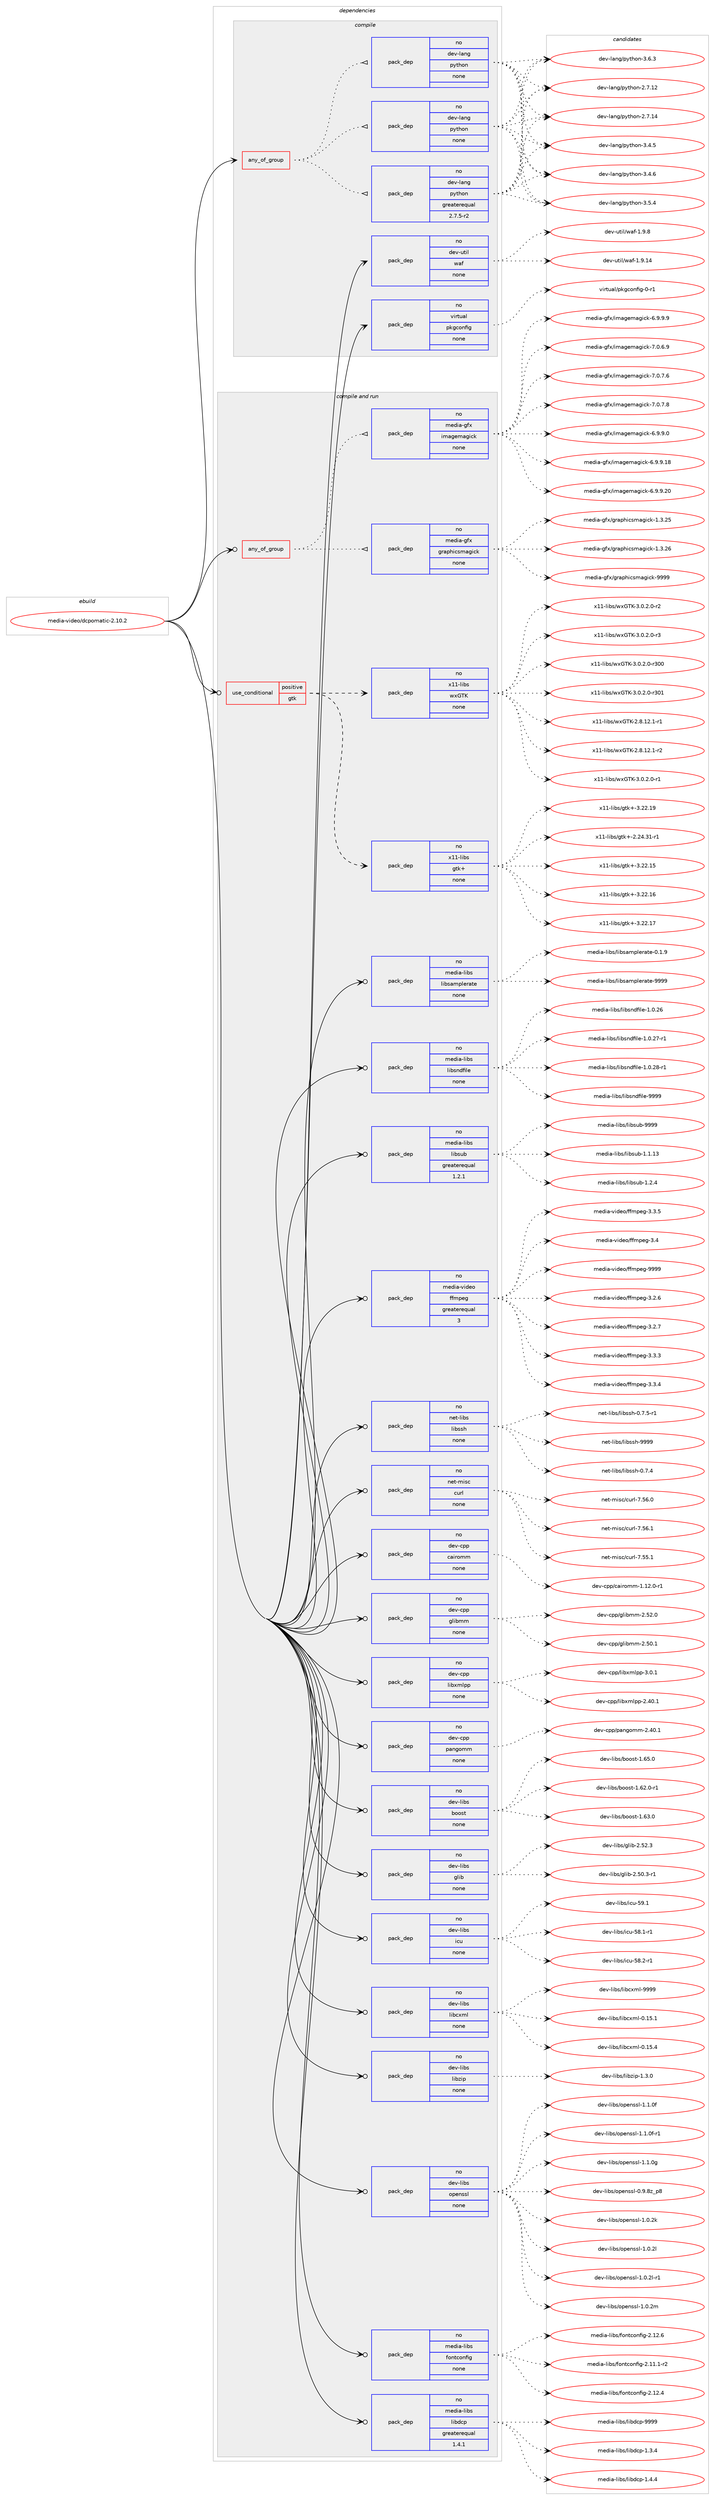 digraph prolog {

# *************
# Graph options
# *************

newrank=true;
concentrate=true;
compound=true;
graph [rankdir=LR,fontname=Helvetica,fontsize=10,ranksep=1.5];#, ranksep=2.5, nodesep=0.2];
edge  [arrowhead=vee];
node  [fontname=Helvetica,fontsize=10];

# **********
# The ebuild
# **********

subgraph cluster_leftcol {
color=gray;
rank=same;
label=<<i>ebuild</i>>;
id [label="media-video/dcpomatic-2.10.2", color=red, width=4, href="../media-video/dcpomatic-2.10.2.svg"];
}

# ****************
# The dependencies
# ****************

subgraph cluster_midcol {
color=gray;
label=<<i>dependencies</i>>;
subgraph cluster_compile {
fillcolor="#eeeeee";
style=filled;
label=<<i>compile</i>>;
subgraph any6162 {
dependency390093 [label=<<TABLE BORDER="0" CELLBORDER="1" CELLSPACING="0" CELLPADDING="4"><TR><TD CELLPADDING="10">any_of_group</TD></TR></TABLE>>, shape=none, color=red];subgraph pack288173 {
dependency390094 [label=<<TABLE BORDER="0" CELLBORDER="1" CELLSPACING="0" CELLPADDING="4" WIDTH="220"><TR><TD ROWSPAN="6" CELLPADDING="30">pack_dep</TD></TR><TR><TD WIDTH="110">no</TD></TR><TR><TD>dev-lang</TD></TR><TR><TD>python</TD></TR><TR><TD>none</TD></TR><TR><TD></TD></TR></TABLE>>, shape=none, color=blue];
}
dependency390093:e -> dependency390094:w [weight=20,style="dotted",arrowhead="oinv"];
subgraph pack288174 {
dependency390095 [label=<<TABLE BORDER="0" CELLBORDER="1" CELLSPACING="0" CELLPADDING="4" WIDTH="220"><TR><TD ROWSPAN="6" CELLPADDING="30">pack_dep</TD></TR><TR><TD WIDTH="110">no</TD></TR><TR><TD>dev-lang</TD></TR><TR><TD>python</TD></TR><TR><TD>none</TD></TR><TR><TD></TD></TR></TABLE>>, shape=none, color=blue];
}
dependency390093:e -> dependency390095:w [weight=20,style="dotted",arrowhead="oinv"];
subgraph pack288175 {
dependency390096 [label=<<TABLE BORDER="0" CELLBORDER="1" CELLSPACING="0" CELLPADDING="4" WIDTH="220"><TR><TD ROWSPAN="6" CELLPADDING="30">pack_dep</TD></TR><TR><TD WIDTH="110">no</TD></TR><TR><TD>dev-lang</TD></TR><TR><TD>python</TD></TR><TR><TD>greaterequal</TD></TR><TR><TD>2.7.5-r2</TD></TR></TABLE>>, shape=none, color=blue];
}
dependency390093:e -> dependency390096:w [weight=20,style="dotted",arrowhead="oinv"];
}
id:e -> dependency390093:w [weight=20,style="solid",arrowhead="vee"];
subgraph pack288176 {
dependency390097 [label=<<TABLE BORDER="0" CELLBORDER="1" CELLSPACING="0" CELLPADDING="4" WIDTH="220"><TR><TD ROWSPAN="6" CELLPADDING="30">pack_dep</TD></TR><TR><TD WIDTH="110">no</TD></TR><TR><TD>dev-util</TD></TR><TR><TD>waf</TD></TR><TR><TD>none</TD></TR><TR><TD></TD></TR></TABLE>>, shape=none, color=blue];
}
id:e -> dependency390097:w [weight=20,style="solid",arrowhead="vee"];
subgraph pack288177 {
dependency390098 [label=<<TABLE BORDER="0" CELLBORDER="1" CELLSPACING="0" CELLPADDING="4" WIDTH="220"><TR><TD ROWSPAN="6" CELLPADDING="30">pack_dep</TD></TR><TR><TD WIDTH="110">no</TD></TR><TR><TD>virtual</TD></TR><TR><TD>pkgconfig</TD></TR><TR><TD>none</TD></TR><TR><TD></TD></TR></TABLE>>, shape=none, color=blue];
}
id:e -> dependency390098:w [weight=20,style="solid",arrowhead="vee"];
}
subgraph cluster_compileandrun {
fillcolor="#eeeeee";
style=filled;
label=<<i>compile and run</i>>;
subgraph any6163 {
dependency390099 [label=<<TABLE BORDER="0" CELLBORDER="1" CELLSPACING="0" CELLPADDING="4"><TR><TD CELLPADDING="10">any_of_group</TD></TR></TABLE>>, shape=none, color=red];subgraph pack288178 {
dependency390100 [label=<<TABLE BORDER="0" CELLBORDER="1" CELLSPACING="0" CELLPADDING="4" WIDTH="220"><TR><TD ROWSPAN="6" CELLPADDING="30">pack_dep</TD></TR><TR><TD WIDTH="110">no</TD></TR><TR><TD>media-gfx</TD></TR><TR><TD>graphicsmagick</TD></TR><TR><TD>none</TD></TR><TR><TD></TD></TR></TABLE>>, shape=none, color=blue];
}
dependency390099:e -> dependency390100:w [weight=20,style="dotted",arrowhead="oinv"];
subgraph pack288179 {
dependency390101 [label=<<TABLE BORDER="0" CELLBORDER="1" CELLSPACING="0" CELLPADDING="4" WIDTH="220"><TR><TD ROWSPAN="6" CELLPADDING="30">pack_dep</TD></TR><TR><TD WIDTH="110">no</TD></TR><TR><TD>media-gfx</TD></TR><TR><TD>imagemagick</TD></TR><TR><TD>none</TD></TR><TR><TD></TD></TR></TABLE>>, shape=none, color=blue];
}
dependency390099:e -> dependency390101:w [weight=20,style="dotted",arrowhead="oinv"];
}
id:e -> dependency390099:w [weight=20,style="solid",arrowhead="odotvee"];
subgraph cond95587 {
dependency390102 [label=<<TABLE BORDER="0" CELLBORDER="1" CELLSPACING="0" CELLPADDING="4"><TR><TD ROWSPAN="3" CELLPADDING="10">use_conditional</TD></TR><TR><TD>positive</TD></TR><TR><TD>gtk</TD></TR></TABLE>>, shape=none, color=red];
subgraph pack288180 {
dependency390103 [label=<<TABLE BORDER="0" CELLBORDER="1" CELLSPACING="0" CELLPADDING="4" WIDTH="220"><TR><TD ROWSPAN="6" CELLPADDING="30">pack_dep</TD></TR><TR><TD WIDTH="110">no</TD></TR><TR><TD>x11-libs</TD></TR><TR><TD>gtk+</TD></TR><TR><TD>none</TD></TR><TR><TD></TD></TR></TABLE>>, shape=none, color=blue];
}
dependency390102:e -> dependency390103:w [weight=20,style="dashed",arrowhead="vee"];
subgraph pack288181 {
dependency390104 [label=<<TABLE BORDER="0" CELLBORDER="1" CELLSPACING="0" CELLPADDING="4" WIDTH="220"><TR><TD ROWSPAN="6" CELLPADDING="30">pack_dep</TD></TR><TR><TD WIDTH="110">no</TD></TR><TR><TD>x11-libs</TD></TR><TR><TD>wxGTK</TD></TR><TR><TD>none</TD></TR><TR><TD></TD></TR></TABLE>>, shape=none, color=blue];
}
dependency390102:e -> dependency390104:w [weight=20,style="dashed",arrowhead="vee"];
}
id:e -> dependency390102:w [weight=20,style="solid",arrowhead="odotvee"];
subgraph pack288182 {
dependency390105 [label=<<TABLE BORDER="0" CELLBORDER="1" CELLSPACING="0" CELLPADDING="4" WIDTH="220"><TR><TD ROWSPAN="6" CELLPADDING="30">pack_dep</TD></TR><TR><TD WIDTH="110">no</TD></TR><TR><TD>dev-cpp</TD></TR><TR><TD>cairomm</TD></TR><TR><TD>none</TD></TR><TR><TD></TD></TR></TABLE>>, shape=none, color=blue];
}
id:e -> dependency390105:w [weight=20,style="solid",arrowhead="odotvee"];
subgraph pack288183 {
dependency390106 [label=<<TABLE BORDER="0" CELLBORDER="1" CELLSPACING="0" CELLPADDING="4" WIDTH="220"><TR><TD ROWSPAN="6" CELLPADDING="30">pack_dep</TD></TR><TR><TD WIDTH="110">no</TD></TR><TR><TD>dev-cpp</TD></TR><TR><TD>glibmm</TD></TR><TR><TD>none</TD></TR><TR><TD></TD></TR></TABLE>>, shape=none, color=blue];
}
id:e -> dependency390106:w [weight=20,style="solid",arrowhead="odotvee"];
subgraph pack288184 {
dependency390107 [label=<<TABLE BORDER="0" CELLBORDER="1" CELLSPACING="0" CELLPADDING="4" WIDTH="220"><TR><TD ROWSPAN="6" CELLPADDING="30">pack_dep</TD></TR><TR><TD WIDTH="110">no</TD></TR><TR><TD>dev-cpp</TD></TR><TR><TD>libxmlpp</TD></TR><TR><TD>none</TD></TR><TR><TD></TD></TR></TABLE>>, shape=none, color=blue];
}
id:e -> dependency390107:w [weight=20,style="solid",arrowhead="odotvee"];
subgraph pack288185 {
dependency390108 [label=<<TABLE BORDER="0" CELLBORDER="1" CELLSPACING="0" CELLPADDING="4" WIDTH="220"><TR><TD ROWSPAN="6" CELLPADDING="30">pack_dep</TD></TR><TR><TD WIDTH="110">no</TD></TR><TR><TD>dev-cpp</TD></TR><TR><TD>pangomm</TD></TR><TR><TD>none</TD></TR><TR><TD></TD></TR></TABLE>>, shape=none, color=blue];
}
id:e -> dependency390108:w [weight=20,style="solid",arrowhead="odotvee"];
subgraph pack288186 {
dependency390109 [label=<<TABLE BORDER="0" CELLBORDER="1" CELLSPACING="0" CELLPADDING="4" WIDTH="220"><TR><TD ROWSPAN="6" CELLPADDING="30">pack_dep</TD></TR><TR><TD WIDTH="110">no</TD></TR><TR><TD>dev-libs</TD></TR><TR><TD>boost</TD></TR><TR><TD>none</TD></TR><TR><TD></TD></TR></TABLE>>, shape=none, color=blue];
}
id:e -> dependency390109:w [weight=20,style="solid",arrowhead="odotvee"];
subgraph pack288187 {
dependency390110 [label=<<TABLE BORDER="0" CELLBORDER="1" CELLSPACING="0" CELLPADDING="4" WIDTH="220"><TR><TD ROWSPAN="6" CELLPADDING="30">pack_dep</TD></TR><TR><TD WIDTH="110">no</TD></TR><TR><TD>dev-libs</TD></TR><TR><TD>glib</TD></TR><TR><TD>none</TD></TR><TR><TD></TD></TR></TABLE>>, shape=none, color=blue];
}
id:e -> dependency390110:w [weight=20,style="solid",arrowhead="odotvee"];
subgraph pack288188 {
dependency390111 [label=<<TABLE BORDER="0" CELLBORDER="1" CELLSPACING="0" CELLPADDING="4" WIDTH="220"><TR><TD ROWSPAN="6" CELLPADDING="30">pack_dep</TD></TR><TR><TD WIDTH="110">no</TD></TR><TR><TD>dev-libs</TD></TR><TR><TD>icu</TD></TR><TR><TD>none</TD></TR><TR><TD></TD></TR></TABLE>>, shape=none, color=blue];
}
id:e -> dependency390111:w [weight=20,style="solid",arrowhead="odotvee"];
subgraph pack288189 {
dependency390112 [label=<<TABLE BORDER="0" CELLBORDER="1" CELLSPACING="0" CELLPADDING="4" WIDTH="220"><TR><TD ROWSPAN="6" CELLPADDING="30">pack_dep</TD></TR><TR><TD WIDTH="110">no</TD></TR><TR><TD>dev-libs</TD></TR><TR><TD>libcxml</TD></TR><TR><TD>none</TD></TR><TR><TD></TD></TR></TABLE>>, shape=none, color=blue];
}
id:e -> dependency390112:w [weight=20,style="solid",arrowhead="odotvee"];
subgraph pack288190 {
dependency390113 [label=<<TABLE BORDER="0" CELLBORDER="1" CELLSPACING="0" CELLPADDING="4" WIDTH="220"><TR><TD ROWSPAN="6" CELLPADDING="30">pack_dep</TD></TR><TR><TD WIDTH="110">no</TD></TR><TR><TD>dev-libs</TD></TR><TR><TD>libzip</TD></TR><TR><TD>none</TD></TR><TR><TD></TD></TR></TABLE>>, shape=none, color=blue];
}
id:e -> dependency390113:w [weight=20,style="solid",arrowhead="odotvee"];
subgraph pack288191 {
dependency390114 [label=<<TABLE BORDER="0" CELLBORDER="1" CELLSPACING="0" CELLPADDING="4" WIDTH="220"><TR><TD ROWSPAN="6" CELLPADDING="30">pack_dep</TD></TR><TR><TD WIDTH="110">no</TD></TR><TR><TD>dev-libs</TD></TR><TR><TD>openssl</TD></TR><TR><TD>none</TD></TR><TR><TD></TD></TR></TABLE>>, shape=none, color=blue];
}
id:e -> dependency390114:w [weight=20,style="solid",arrowhead="odotvee"];
subgraph pack288192 {
dependency390115 [label=<<TABLE BORDER="0" CELLBORDER="1" CELLSPACING="0" CELLPADDING="4" WIDTH="220"><TR><TD ROWSPAN="6" CELLPADDING="30">pack_dep</TD></TR><TR><TD WIDTH="110">no</TD></TR><TR><TD>media-libs</TD></TR><TR><TD>fontconfig</TD></TR><TR><TD>none</TD></TR><TR><TD></TD></TR></TABLE>>, shape=none, color=blue];
}
id:e -> dependency390115:w [weight=20,style="solid",arrowhead="odotvee"];
subgraph pack288193 {
dependency390116 [label=<<TABLE BORDER="0" CELLBORDER="1" CELLSPACING="0" CELLPADDING="4" WIDTH="220"><TR><TD ROWSPAN="6" CELLPADDING="30">pack_dep</TD></TR><TR><TD WIDTH="110">no</TD></TR><TR><TD>media-libs</TD></TR><TR><TD>libdcp</TD></TR><TR><TD>greaterequal</TD></TR><TR><TD>1.4.1</TD></TR></TABLE>>, shape=none, color=blue];
}
id:e -> dependency390116:w [weight=20,style="solid",arrowhead="odotvee"];
subgraph pack288194 {
dependency390117 [label=<<TABLE BORDER="0" CELLBORDER="1" CELLSPACING="0" CELLPADDING="4" WIDTH="220"><TR><TD ROWSPAN="6" CELLPADDING="30">pack_dep</TD></TR><TR><TD WIDTH="110">no</TD></TR><TR><TD>media-libs</TD></TR><TR><TD>libsamplerate</TD></TR><TR><TD>none</TD></TR><TR><TD></TD></TR></TABLE>>, shape=none, color=blue];
}
id:e -> dependency390117:w [weight=20,style="solid",arrowhead="odotvee"];
subgraph pack288195 {
dependency390118 [label=<<TABLE BORDER="0" CELLBORDER="1" CELLSPACING="0" CELLPADDING="4" WIDTH="220"><TR><TD ROWSPAN="6" CELLPADDING="30">pack_dep</TD></TR><TR><TD WIDTH="110">no</TD></TR><TR><TD>media-libs</TD></TR><TR><TD>libsndfile</TD></TR><TR><TD>none</TD></TR><TR><TD></TD></TR></TABLE>>, shape=none, color=blue];
}
id:e -> dependency390118:w [weight=20,style="solid",arrowhead="odotvee"];
subgraph pack288196 {
dependency390119 [label=<<TABLE BORDER="0" CELLBORDER="1" CELLSPACING="0" CELLPADDING="4" WIDTH="220"><TR><TD ROWSPAN="6" CELLPADDING="30">pack_dep</TD></TR><TR><TD WIDTH="110">no</TD></TR><TR><TD>media-libs</TD></TR><TR><TD>libsub</TD></TR><TR><TD>greaterequal</TD></TR><TR><TD>1.2.1</TD></TR></TABLE>>, shape=none, color=blue];
}
id:e -> dependency390119:w [weight=20,style="solid",arrowhead="odotvee"];
subgraph pack288197 {
dependency390120 [label=<<TABLE BORDER="0" CELLBORDER="1" CELLSPACING="0" CELLPADDING="4" WIDTH="220"><TR><TD ROWSPAN="6" CELLPADDING="30">pack_dep</TD></TR><TR><TD WIDTH="110">no</TD></TR><TR><TD>media-video</TD></TR><TR><TD>ffmpeg</TD></TR><TR><TD>greaterequal</TD></TR><TR><TD>3</TD></TR></TABLE>>, shape=none, color=blue];
}
id:e -> dependency390120:w [weight=20,style="solid",arrowhead="odotvee"];
subgraph pack288198 {
dependency390121 [label=<<TABLE BORDER="0" CELLBORDER="1" CELLSPACING="0" CELLPADDING="4" WIDTH="220"><TR><TD ROWSPAN="6" CELLPADDING="30">pack_dep</TD></TR><TR><TD WIDTH="110">no</TD></TR><TR><TD>net-libs</TD></TR><TR><TD>libssh</TD></TR><TR><TD>none</TD></TR><TR><TD></TD></TR></TABLE>>, shape=none, color=blue];
}
id:e -> dependency390121:w [weight=20,style="solid",arrowhead="odotvee"];
subgraph pack288199 {
dependency390122 [label=<<TABLE BORDER="0" CELLBORDER="1" CELLSPACING="0" CELLPADDING="4" WIDTH="220"><TR><TD ROWSPAN="6" CELLPADDING="30">pack_dep</TD></TR><TR><TD WIDTH="110">no</TD></TR><TR><TD>net-misc</TD></TR><TR><TD>curl</TD></TR><TR><TD>none</TD></TR><TR><TD></TD></TR></TABLE>>, shape=none, color=blue];
}
id:e -> dependency390122:w [weight=20,style="solid",arrowhead="odotvee"];
}
subgraph cluster_run {
fillcolor="#eeeeee";
style=filled;
label=<<i>run</i>>;
}
}

# **************
# The candidates
# **************

subgraph cluster_choices {
rank=same;
color=gray;
label=<<i>candidates</i>>;

subgraph choice288173 {
color=black;
nodesep=1;
choice10010111845108971101034711212111610411111045504655464950 [label="dev-lang/python-2.7.12", color=red, width=4,href="../dev-lang/python-2.7.12.svg"];
choice10010111845108971101034711212111610411111045504655464952 [label="dev-lang/python-2.7.14", color=red, width=4,href="../dev-lang/python-2.7.14.svg"];
choice100101118451089711010347112121116104111110455146524653 [label="dev-lang/python-3.4.5", color=red, width=4,href="../dev-lang/python-3.4.5.svg"];
choice100101118451089711010347112121116104111110455146524654 [label="dev-lang/python-3.4.6", color=red, width=4,href="../dev-lang/python-3.4.6.svg"];
choice100101118451089711010347112121116104111110455146534652 [label="dev-lang/python-3.5.4", color=red, width=4,href="../dev-lang/python-3.5.4.svg"];
choice100101118451089711010347112121116104111110455146544651 [label="dev-lang/python-3.6.3", color=red, width=4,href="../dev-lang/python-3.6.3.svg"];
dependency390094:e -> choice10010111845108971101034711212111610411111045504655464950:w [style=dotted,weight="100"];
dependency390094:e -> choice10010111845108971101034711212111610411111045504655464952:w [style=dotted,weight="100"];
dependency390094:e -> choice100101118451089711010347112121116104111110455146524653:w [style=dotted,weight="100"];
dependency390094:e -> choice100101118451089711010347112121116104111110455146524654:w [style=dotted,weight="100"];
dependency390094:e -> choice100101118451089711010347112121116104111110455146534652:w [style=dotted,weight="100"];
dependency390094:e -> choice100101118451089711010347112121116104111110455146544651:w [style=dotted,weight="100"];
}
subgraph choice288174 {
color=black;
nodesep=1;
choice10010111845108971101034711212111610411111045504655464950 [label="dev-lang/python-2.7.12", color=red, width=4,href="../dev-lang/python-2.7.12.svg"];
choice10010111845108971101034711212111610411111045504655464952 [label="dev-lang/python-2.7.14", color=red, width=4,href="../dev-lang/python-2.7.14.svg"];
choice100101118451089711010347112121116104111110455146524653 [label="dev-lang/python-3.4.5", color=red, width=4,href="../dev-lang/python-3.4.5.svg"];
choice100101118451089711010347112121116104111110455146524654 [label="dev-lang/python-3.4.6", color=red, width=4,href="../dev-lang/python-3.4.6.svg"];
choice100101118451089711010347112121116104111110455146534652 [label="dev-lang/python-3.5.4", color=red, width=4,href="../dev-lang/python-3.5.4.svg"];
choice100101118451089711010347112121116104111110455146544651 [label="dev-lang/python-3.6.3", color=red, width=4,href="../dev-lang/python-3.6.3.svg"];
dependency390095:e -> choice10010111845108971101034711212111610411111045504655464950:w [style=dotted,weight="100"];
dependency390095:e -> choice10010111845108971101034711212111610411111045504655464952:w [style=dotted,weight="100"];
dependency390095:e -> choice100101118451089711010347112121116104111110455146524653:w [style=dotted,weight="100"];
dependency390095:e -> choice100101118451089711010347112121116104111110455146524654:w [style=dotted,weight="100"];
dependency390095:e -> choice100101118451089711010347112121116104111110455146534652:w [style=dotted,weight="100"];
dependency390095:e -> choice100101118451089711010347112121116104111110455146544651:w [style=dotted,weight="100"];
}
subgraph choice288175 {
color=black;
nodesep=1;
choice10010111845108971101034711212111610411111045504655464950 [label="dev-lang/python-2.7.12", color=red, width=4,href="../dev-lang/python-2.7.12.svg"];
choice10010111845108971101034711212111610411111045504655464952 [label="dev-lang/python-2.7.14", color=red, width=4,href="../dev-lang/python-2.7.14.svg"];
choice100101118451089711010347112121116104111110455146524653 [label="dev-lang/python-3.4.5", color=red, width=4,href="../dev-lang/python-3.4.5.svg"];
choice100101118451089711010347112121116104111110455146524654 [label="dev-lang/python-3.4.6", color=red, width=4,href="../dev-lang/python-3.4.6.svg"];
choice100101118451089711010347112121116104111110455146534652 [label="dev-lang/python-3.5.4", color=red, width=4,href="../dev-lang/python-3.5.4.svg"];
choice100101118451089711010347112121116104111110455146544651 [label="dev-lang/python-3.6.3", color=red, width=4,href="../dev-lang/python-3.6.3.svg"];
dependency390096:e -> choice10010111845108971101034711212111610411111045504655464950:w [style=dotted,weight="100"];
dependency390096:e -> choice10010111845108971101034711212111610411111045504655464952:w [style=dotted,weight="100"];
dependency390096:e -> choice100101118451089711010347112121116104111110455146524653:w [style=dotted,weight="100"];
dependency390096:e -> choice100101118451089711010347112121116104111110455146524654:w [style=dotted,weight="100"];
dependency390096:e -> choice100101118451089711010347112121116104111110455146534652:w [style=dotted,weight="100"];
dependency390096:e -> choice100101118451089711010347112121116104111110455146544651:w [style=dotted,weight="100"];
}
subgraph choice288176 {
color=black;
nodesep=1;
choice10010111845117116105108471199710245494657464952 [label="dev-util/waf-1.9.14", color=red, width=4,href="../dev-util/waf-1.9.14.svg"];
choice100101118451171161051084711997102454946574656 [label="dev-util/waf-1.9.8", color=red, width=4,href="../dev-util/waf-1.9.8.svg"];
dependency390097:e -> choice10010111845117116105108471199710245494657464952:w [style=dotted,weight="100"];
dependency390097:e -> choice100101118451171161051084711997102454946574656:w [style=dotted,weight="100"];
}
subgraph choice288177 {
color=black;
nodesep=1;
choice11810511411611797108471121071039911111010210510345484511449 [label="virtual/pkgconfig-0-r1", color=red, width=4,href="../virtual/pkgconfig-0-r1.svg"];
dependency390098:e -> choice11810511411611797108471121071039911111010210510345484511449:w [style=dotted,weight="100"];
}
subgraph choice288178 {
color=black;
nodesep=1;
choice1091011001059745103102120471031149711210410599115109971031059910745494651465053 [label="media-gfx/graphicsmagick-1.3.25", color=red, width=4,href="../media-gfx/graphicsmagick-1.3.25.svg"];
choice1091011001059745103102120471031149711210410599115109971031059910745494651465054 [label="media-gfx/graphicsmagick-1.3.26", color=red, width=4,href="../media-gfx/graphicsmagick-1.3.26.svg"];
choice109101100105974510310212047103114971121041059911510997103105991074557575757 [label="media-gfx/graphicsmagick-9999", color=red, width=4,href="../media-gfx/graphicsmagick-9999.svg"];
dependency390100:e -> choice1091011001059745103102120471031149711210410599115109971031059910745494651465053:w [style=dotted,weight="100"];
dependency390100:e -> choice1091011001059745103102120471031149711210410599115109971031059910745494651465054:w [style=dotted,weight="100"];
dependency390100:e -> choice109101100105974510310212047103114971121041059911510997103105991074557575757:w [style=dotted,weight="100"];
}
subgraph choice288179 {
color=black;
nodesep=1;
choice1091011001059745103102120471051099710310110997103105991074554465746574648 [label="media-gfx/imagemagick-6.9.9.0", color=red, width=4,href="../media-gfx/imagemagick-6.9.9.0.svg"];
choice109101100105974510310212047105109971031011099710310599107455446574657464956 [label="media-gfx/imagemagick-6.9.9.18", color=red, width=4,href="../media-gfx/imagemagick-6.9.9.18.svg"];
choice109101100105974510310212047105109971031011099710310599107455446574657465048 [label="media-gfx/imagemagick-6.9.9.20", color=red, width=4,href="../media-gfx/imagemagick-6.9.9.20.svg"];
choice1091011001059745103102120471051099710310110997103105991074554465746574657 [label="media-gfx/imagemagick-6.9.9.9", color=red, width=4,href="../media-gfx/imagemagick-6.9.9.9.svg"];
choice1091011001059745103102120471051099710310110997103105991074555464846544657 [label="media-gfx/imagemagick-7.0.6.9", color=red, width=4,href="../media-gfx/imagemagick-7.0.6.9.svg"];
choice1091011001059745103102120471051099710310110997103105991074555464846554654 [label="media-gfx/imagemagick-7.0.7.6", color=red, width=4,href="../media-gfx/imagemagick-7.0.7.6.svg"];
choice1091011001059745103102120471051099710310110997103105991074555464846554656 [label="media-gfx/imagemagick-7.0.7.8", color=red, width=4,href="../media-gfx/imagemagick-7.0.7.8.svg"];
dependency390101:e -> choice1091011001059745103102120471051099710310110997103105991074554465746574648:w [style=dotted,weight="100"];
dependency390101:e -> choice109101100105974510310212047105109971031011099710310599107455446574657464956:w [style=dotted,weight="100"];
dependency390101:e -> choice109101100105974510310212047105109971031011099710310599107455446574657465048:w [style=dotted,weight="100"];
dependency390101:e -> choice1091011001059745103102120471051099710310110997103105991074554465746574657:w [style=dotted,weight="100"];
dependency390101:e -> choice1091011001059745103102120471051099710310110997103105991074555464846544657:w [style=dotted,weight="100"];
dependency390101:e -> choice1091011001059745103102120471051099710310110997103105991074555464846554654:w [style=dotted,weight="100"];
dependency390101:e -> choice1091011001059745103102120471051099710310110997103105991074555464846554656:w [style=dotted,weight="100"];
}
subgraph choice288180 {
color=black;
nodesep=1;
choice12049494510810598115471031161074345504650524651494511449 [label="x11-libs/gtk+-2.24.31-r1", color=red, width=4,href="../x11-libs/gtk+-2.24.31-r1.svg"];
choice1204949451081059811547103116107434551465050464953 [label="x11-libs/gtk+-3.22.15", color=red, width=4,href="../x11-libs/gtk+-3.22.15.svg"];
choice1204949451081059811547103116107434551465050464954 [label="x11-libs/gtk+-3.22.16", color=red, width=4,href="../x11-libs/gtk+-3.22.16.svg"];
choice1204949451081059811547103116107434551465050464955 [label="x11-libs/gtk+-3.22.17", color=red, width=4,href="../x11-libs/gtk+-3.22.17.svg"];
choice1204949451081059811547103116107434551465050464957 [label="x11-libs/gtk+-3.22.19", color=red, width=4,href="../x11-libs/gtk+-3.22.19.svg"];
dependency390103:e -> choice12049494510810598115471031161074345504650524651494511449:w [style=dotted,weight="100"];
dependency390103:e -> choice1204949451081059811547103116107434551465050464953:w [style=dotted,weight="100"];
dependency390103:e -> choice1204949451081059811547103116107434551465050464954:w [style=dotted,weight="100"];
dependency390103:e -> choice1204949451081059811547103116107434551465050464955:w [style=dotted,weight="100"];
dependency390103:e -> choice1204949451081059811547103116107434551465050464957:w [style=dotted,weight="100"];
}
subgraph choice288181 {
color=black;
nodesep=1;
choice12049494510810598115471191207184754550465646495046494511449 [label="x11-libs/wxGTK-2.8.12.1-r1", color=red, width=4,href="../x11-libs/wxGTK-2.8.12.1-r1.svg"];
choice12049494510810598115471191207184754550465646495046494511450 [label="x11-libs/wxGTK-2.8.12.1-r2", color=red, width=4,href="../x11-libs/wxGTK-2.8.12.1-r2.svg"];
choice120494945108105981154711912071847545514648465046484511449 [label="x11-libs/wxGTK-3.0.2.0-r1", color=red, width=4,href="../x11-libs/wxGTK-3.0.2.0-r1.svg"];
choice120494945108105981154711912071847545514648465046484511450 [label="x11-libs/wxGTK-3.0.2.0-r2", color=red, width=4,href="../x11-libs/wxGTK-3.0.2.0-r2.svg"];
choice120494945108105981154711912071847545514648465046484511451 [label="x11-libs/wxGTK-3.0.2.0-r3", color=red, width=4,href="../x11-libs/wxGTK-3.0.2.0-r3.svg"];
choice1204949451081059811547119120718475455146484650464845114514848 [label="x11-libs/wxGTK-3.0.2.0-r300", color=red, width=4,href="../x11-libs/wxGTK-3.0.2.0-r300.svg"];
choice1204949451081059811547119120718475455146484650464845114514849 [label="x11-libs/wxGTK-3.0.2.0-r301", color=red, width=4,href="../x11-libs/wxGTK-3.0.2.0-r301.svg"];
dependency390104:e -> choice12049494510810598115471191207184754550465646495046494511449:w [style=dotted,weight="100"];
dependency390104:e -> choice12049494510810598115471191207184754550465646495046494511450:w [style=dotted,weight="100"];
dependency390104:e -> choice120494945108105981154711912071847545514648465046484511449:w [style=dotted,weight="100"];
dependency390104:e -> choice120494945108105981154711912071847545514648465046484511450:w [style=dotted,weight="100"];
dependency390104:e -> choice120494945108105981154711912071847545514648465046484511451:w [style=dotted,weight="100"];
dependency390104:e -> choice1204949451081059811547119120718475455146484650464845114514848:w [style=dotted,weight="100"];
dependency390104:e -> choice1204949451081059811547119120718475455146484650464845114514849:w [style=dotted,weight="100"];
}
subgraph choice288182 {
color=black;
nodesep=1;
choice1001011184599112112479997105114111109109454946495046484511449 [label="dev-cpp/cairomm-1.12.0-r1", color=red, width=4,href="../dev-cpp/cairomm-1.12.0-r1.svg"];
dependency390105:e -> choice1001011184599112112479997105114111109109454946495046484511449:w [style=dotted,weight="100"];
}
subgraph choice288183 {
color=black;
nodesep=1;
choice1001011184599112112471031081059810910945504653484649 [label="dev-cpp/glibmm-2.50.1", color=red, width=4,href="../dev-cpp/glibmm-2.50.1.svg"];
choice1001011184599112112471031081059810910945504653504648 [label="dev-cpp/glibmm-2.52.0", color=red, width=4,href="../dev-cpp/glibmm-2.52.0.svg"];
dependency390106:e -> choice1001011184599112112471031081059810910945504653484649:w [style=dotted,weight="100"];
dependency390106:e -> choice1001011184599112112471031081059810910945504653504648:w [style=dotted,weight="100"];
}
subgraph choice288184 {
color=black;
nodesep=1;
choice1001011184599112112471081059812010910811211245504652484649 [label="dev-cpp/libxmlpp-2.40.1", color=red, width=4,href="../dev-cpp/libxmlpp-2.40.1.svg"];
choice10010111845991121124710810598120109108112112455146484649 [label="dev-cpp/libxmlpp-3.0.1", color=red, width=4,href="../dev-cpp/libxmlpp-3.0.1.svg"];
dependency390107:e -> choice1001011184599112112471081059812010910811211245504652484649:w [style=dotted,weight="100"];
dependency390107:e -> choice10010111845991121124710810598120109108112112455146484649:w [style=dotted,weight="100"];
}
subgraph choice288185 {
color=black;
nodesep=1;
choice1001011184599112112471129711010311110910945504652484649 [label="dev-cpp/pangomm-2.40.1", color=red, width=4,href="../dev-cpp/pangomm-2.40.1.svg"];
dependency390108:e -> choice1001011184599112112471129711010311110910945504652484649:w [style=dotted,weight="100"];
}
subgraph choice288186 {
color=black;
nodesep=1;
choice10010111845108105981154798111111115116454946545046484511449 [label="dev-libs/boost-1.62.0-r1", color=red, width=4,href="../dev-libs/boost-1.62.0-r1.svg"];
choice1001011184510810598115479811111111511645494654514648 [label="dev-libs/boost-1.63.0", color=red, width=4,href="../dev-libs/boost-1.63.0.svg"];
choice1001011184510810598115479811111111511645494654534648 [label="dev-libs/boost-1.65.0", color=red, width=4,href="../dev-libs/boost-1.65.0.svg"];
dependency390109:e -> choice10010111845108105981154798111111115116454946545046484511449:w [style=dotted,weight="100"];
dependency390109:e -> choice1001011184510810598115479811111111511645494654514648:w [style=dotted,weight="100"];
dependency390109:e -> choice1001011184510810598115479811111111511645494654534648:w [style=dotted,weight="100"];
}
subgraph choice288187 {
color=black;
nodesep=1;
choice10010111845108105981154710310810598455046534846514511449 [label="dev-libs/glib-2.50.3-r1", color=red, width=4,href="../dev-libs/glib-2.50.3-r1.svg"];
choice1001011184510810598115471031081059845504653504651 [label="dev-libs/glib-2.52.3", color=red, width=4,href="../dev-libs/glib-2.52.3.svg"];
dependency390110:e -> choice10010111845108105981154710310810598455046534846514511449:w [style=dotted,weight="100"];
dependency390110:e -> choice1001011184510810598115471031081059845504653504651:w [style=dotted,weight="100"];
}
subgraph choice288188 {
color=black;
nodesep=1;
choice1001011184510810598115471059911745535646494511449 [label="dev-libs/icu-58.1-r1", color=red, width=4,href="../dev-libs/icu-58.1-r1.svg"];
choice1001011184510810598115471059911745535646504511449 [label="dev-libs/icu-58.2-r1", color=red, width=4,href="../dev-libs/icu-58.2-r1.svg"];
choice100101118451081059811547105991174553574649 [label="dev-libs/icu-59.1", color=red, width=4,href="../dev-libs/icu-59.1.svg"];
dependency390111:e -> choice1001011184510810598115471059911745535646494511449:w [style=dotted,weight="100"];
dependency390111:e -> choice1001011184510810598115471059911745535646504511449:w [style=dotted,weight="100"];
dependency390111:e -> choice100101118451081059811547105991174553574649:w [style=dotted,weight="100"];
}
subgraph choice288189 {
color=black;
nodesep=1;
choice100101118451081059811547108105989912010910845484649534649 [label="dev-libs/libcxml-0.15.1", color=red, width=4,href="../dev-libs/libcxml-0.15.1.svg"];
choice100101118451081059811547108105989912010910845484649534652 [label="dev-libs/libcxml-0.15.4", color=red, width=4,href="../dev-libs/libcxml-0.15.4.svg"];
choice10010111845108105981154710810598991201091084557575757 [label="dev-libs/libcxml-9999", color=red, width=4,href="../dev-libs/libcxml-9999.svg"];
dependency390112:e -> choice100101118451081059811547108105989912010910845484649534649:w [style=dotted,weight="100"];
dependency390112:e -> choice100101118451081059811547108105989912010910845484649534652:w [style=dotted,weight="100"];
dependency390112:e -> choice10010111845108105981154710810598991201091084557575757:w [style=dotted,weight="100"];
}
subgraph choice288190 {
color=black;
nodesep=1;
choice10010111845108105981154710810598122105112454946514648 [label="dev-libs/libzip-1.3.0", color=red, width=4,href="../dev-libs/libzip-1.3.0.svg"];
dependency390113:e -> choice10010111845108105981154710810598122105112454946514648:w [style=dotted,weight="100"];
}
subgraph choice288191 {
color=black;
nodesep=1;
choice1001011184510810598115471111121011101151151084548465746561229511256 [label="dev-libs/openssl-0.9.8z_p8", color=red, width=4,href="../dev-libs/openssl-0.9.8z_p8.svg"];
choice100101118451081059811547111112101110115115108454946484650107 [label="dev-libs/openssl-1.0.2k", color=red, width=4,href="../dev-libs/openssl-1.0.2k.svg"];
choice100101118451081059811547111112101110115115108454946484650108 [label="dev-libs/openssl-1.0.2l", color=red, width=4,href="../dev-libs/openssl-1.0.2l.svg"];
choice1001011184510810598115471111121011101151151084549464846501084511449 [label="dev-libs/openssl-1.0.2l-r1", color=red, width=4,href="../dev-libs/openssl-1.0.2l-r1.svg"];
choice100101118451081059811547111112101110115115108454946484650109 [label="dev-libs/openssl-1.0.2m", color=red, width=4,href="../dev-libs/openssl-1.0.2m.svg"];
choice100101118451081059811547111112101110115115108454946494648102 [label="dev-libs/openssl-1.1.0f", color=red, width=4,href="../dev-libs/openssl-1.1.0f.svg"];
choice1001011184510810598115471111121011101151151084549464946481024511449 [label="dev-libs/openssl-1.1.0f-r1", color=red, width=4,href="../dev-libs/openssl-1.1.0f-r1.svg"];
choice100101118451081059811547111112101110115115108454946494648103 [label="dev-libs/openssl-1.1.0g", color=red, width=4,href="../dev-libs/openssl-1.1.0g.svg"];
dependency390114:e -> choice1001011184510810598115471111121011101151151084548465746561229511256:w [style=dotted,weight="100"];
dependency390114:e -> choice100101118451081059811547111112101110115115108454946484650107:w [style=dotted,weight="100"];
dependency390114:e -> choice100101118451081059811547111112101110115115108454946484650108:w [style=dotted,weight="100"];
dependency390114:e -> choice1001011184510810598115471111121011101151151084549464846501084511449:w [style=dotted,weight="100"];
dependency390114:e -> choice100101118451081059811547111112101110115115108454946484650109:w [style=dotted,weight="100"];
dependency390114:e -> choice100101118451081059811547111112101110115115108454946494648102:w [style=dotted,weight="100"];
dependency390114:e -> choice1001011184510810598115471111121011101151151084549464946481024511449:w [style=dotted,weight="100"];
dependency390114:e -> choice100101118451081059811547111112101110115115108454946494648103:w [style=dotted,weight="100"];
}
subgraph choice288192 {
color=black;
nodesep=1;
choice1091011001059745108105981154710211111011699111110102105103455046494946494511450 [label="media-libs/fontconfig-2.11.1-r2", color=red, width=4,href="../media-libs/fontconfig-2.11.1-r2.svg"];
choice109101100105974510810598115471021111101169911111010210510345504649504652 [label="media-libs/fontconfig-2.12.4", color=red, width=4,href="../media-libs/fontconfig-2.12.4.svg"];
choice109101100105974510810598115471021111101169911111010210510345504649504654 [label="media-libs/fontconfig-2.12.6", color=red, width=4,href="../media-libs/fontconfig-2.12.6.svg"];
dependency390115:e -> choice1091011001059745108105981154710211111011699111110102105103455046494946494511450:w [style=dotted,weight="100"];
dependency390115:e -> choice109101100105974510810598115471021111101169911111010210510345504649504652:w [style=dotted,weight="100"];
dependency390115:e -> choice109101100105974510810598115471021111101169911111010210510345504649504654:w [style=dotted,weight="100"];
}
subgraph choice288193 {
color=black;
nodesep=1;
choice109101100105974510810598115471081059810099112454946514652 [label="media-libs/libdcp-1.3.4", color=red, width=4,href="../media-libs/libdcp-1.3.4.svg"];
choice109101100105974510810598115471081059810099112454946524652 [label="media-libs/libdcp-1.4.4", color=red, width=4,href="../media-libs/libdcp-1.4.4.svg"];
choice1091011001059745108105981154710810598100991124557575757 [label="media-libs/libdcp-9999", color=red, width=4,href="../media-libs/libdcp-9999.svg"];
dependency390116:e -> choice109101100105974510810598115471081059810099112454946514652:w [style=dotted,weight="100"];
dependency390116:e -> choice109101100105974510810598115471081059810099112454946524652:w [style=dotted,weight="100"];
dependency390116:e -> choice1091011001059745108105981154710810598100991124557575757:w [style=dotted,weight="100"];
}
subgraph choice288194 {
color=black;
nodesep=1;
choice10910110010597451081059811547108105981159710911210810111497116101454846494657 [label="media-libs/libsamplerate-0.1.9", color=red, width=4,href="../media-libs/libsamplerate-0.1.9.svg"];
choice109101100105974510810598115471081059811597109112108101114971161014557575757 [label="media-libs/libsamplerate-9999", color=red, width=4,href="../media-libs/libsamplerate-9999.svg"];
dependency390117:e -> choice10910110010597451081059811547108105981159710911210810111497116101454846494657:w [style=dotted,weight="100"];
dependency390117:e -> choice109101100105974510810598115471081059811597109112108101114971161014557575757:w [style=dotted,weight="100"];
}
subgraph choice288195 {
color=black;
nodesep=1;
choice109101100105974510810598115471081059811511010010210510810145494648465054 [label="media-libs/libsndfile-1.0.26", color=red, width=4,href="../media-libs/libsndfile-1.0.26.svg"];
choice1091011001059745108105981154710810598115110100102105108101454946484650554511449 [label="media-libs/libsndfile-1.0.27-r1", color=red, width=4,href="../media-libs/libsndfile-1.0.27-r1.svg"];
choice1091011001059745108105981154710810598115110100102105108101454946484650564511449 [label="media-libs/libsndfile-1.0.28-r1", color=red, width=4,href="../media-libs/libsndfile-1.0.28-r1.svg"];
choice10910110010597451081059811547108105981151101001021051081014557575757 [label="media-libs/libsndfile-9999", color=red, width=4,href="../media-libs/libsndfile-9999.svg"];
dependency390118:e -> choice109101100105974510810598115471081059811511010010210510810145494648465054:w [style=dotted,weight="100"];
dependency390118:e -> choice1091011001059745108105981154710810598115110100102105108101454946484650554511449:w [style=dotted,weight="100"];
dependency390118:e -> choice1091011001059745108105981154710810598115110100102105108101454946484650564511449:w [style=dotted,weight="100"];
dependency390118:e -> choice10910110010597451081059811547108105981151101001021051081014557575757:w [style=dotted,weight="100"];
}
subgraph choice288196 {
color=black;
nodesep=1;
choice10910110010597451081059811547108105981151179845494649464951 [label="media-libs/libsub-1.1.13", color=red, width=4,href="../media-libs/libsub-1.1.13.svg"];
choice109101100105974510810598115471081059811511798454946504652 [label="media-libs/libsub-1.2.4", color=red, width=4,href="../media-libs/libsub-1.2.4.svg"];
choice1091011001059745108105981154710810598115117984557575757 [label="media-libs/libsub-9999", color=red, width=4,href="../media-libs/libsub-9999.svg"];
dependency390119:e -> choice10910110010597451081059811547108105981151179845494649464951:w [style=dotted,weight="100"];
dependency390119:e -> choice109101100105974510810598115471081059811511798454946504652:w [style=dotted,weight="100"];
dependency390119:e -> choice1091011001059745108105981154710810598115117984557575757:w [style=dotted,weight="100"];
}
subgraph choice288197 {
color=black;
nodesep=1;
choice109101100105974511810510010111147102102109112101103455146504654 [label="media-video/ffmpeg-3.2.6", color=red, width=4,href="../media-video/ffmpeg-3.2.6.svg"];
choice109101100105974511810510010111147102102109112101103455146504655 [label="media-video/ffmpeg-3.2.7", color=red, width=4,href="../media-video/ffmpeg-3.2.7.svg"];
choice109101100105974511810510010111147102102109112101103455146514651 [label="media-video/ffmpeg-3.3.3", color=red, width=4,href="../media-video/ffmpeg-3.3.3.svg"];
choice109101100105974511810510010111147102102109112101103455146514652 [label="media-video/ffmpeg-3.3.4", color=red, width=4,href="../media-video/ffmpeg-3.3.4.svg"];
choice109101100105974511810510010111147102102109112101103455146514653 [label="media-video/ffmpeg-3.3.5", color=red, width=4,href="../media-video/ffmpeg-3.3.5.svg"];
choice10910110010597451181051001011114710210210911210110345514652 [label="media-video/ffmpeg-3.4", color=red, width=4,href="../media-video/ffmpeg-3.4.svg"];
choice1091011001059745118105100101111471021021091121011034557575757 [label="media-video/ffmpeg-9999", color=red, width=4,href="../media-video/ffmpeg-9999.svg"];
dependency390120:e -> choice109101100105974511810510010111147102102109112101103455146504654:w [style=dotted,weight="100"];
dependency390120:e -> choice109101100105974511810510010111147102102109112101103455146504655:w [style=dotted,weight="100"];
dependency390120:e -> choice109101100105974511810510010111147102102109112101103455146514651:w [style=dotted,weight="100"];
dependency390120:e -> choice109101100105974511810510010111147102102109112101103455146514652:w [style=dotted,weight="100"];
dependency390120:e -> choice109101100105974511810510010111147102102109112101103455146514653:w [style=dotted,weight="100"];
dependency390120:e -> choice10910110010597451181051001011114710210210911210110345514652:w [style=dotted,weight="100"];
dependency390120:e -> choice1091011001059745118105100101111471021021091121011034557575757:w [style=dotted,weight="100"];
}
subgraph choice288198 {
color=black;
nodesep=1;
choice11010111645108105981154710810598115115104454846554652 [label="net-libs/libssh-0.7.4", color=red, width=4,href="../net-libs/libssh-0.7.4.svg"];
choice110101116451081059811547108105981151151044548465546534511449 [label="net-libs/libssh-0.7.5-r1", color=red, width=4,href="../net-libs/libssh-0.7.5-r1.svg"];
choice110101116451081059811547108105981151151044557575757 [label="net-libs/libssh-9999", color=red, width=4,href="../net-libs/libssh-9999.svg"];
dependency390121:e -> choice11010111645108105981154710810598115115104454846554652:w [style=dotted,weight="100"];
dependency390121:e -> choice110101116451081059811547108105981151151044548465546534511449:w [style=dotted,weight="100"];
dependency390121:e -> choice110101116451081059811547108105981151151044557575757:w [style=dotted,weight="100"];
}
subgraph choice288199 {
color=black;
nodesep=1;
choice1101011164510910511599479911711410845554653534649 [label="net-misc/curl-7.55.1", color=red, width=4,href="../net-misc/curl-7.55.1.svg"];
choice1101011164510910511599479911711410845554653544648 [label="net-misc/curl-7.56.0", color=red, width=4,href="../net-misc/curl-7.56.0.svg"];
choice1101011164510910511599479911711410845554653544649 [label="net-misc/curl-7.56.1", color=red, width=4,href="../net-misc/curl-7.56.1.svg"];
dependency390122:e -> choice1101011164510910511599479911711410845554653534649:w [style=dotted,weight="100"];
dependency390122:e -> choice1101011164510910511599479911711410845554653544648:w [style=dotted,weight="100"];
dependency390122:e -> choice1101011164510910511599479911711410845554653544649:w [style=dotted,weight="100"];
}
}

}
